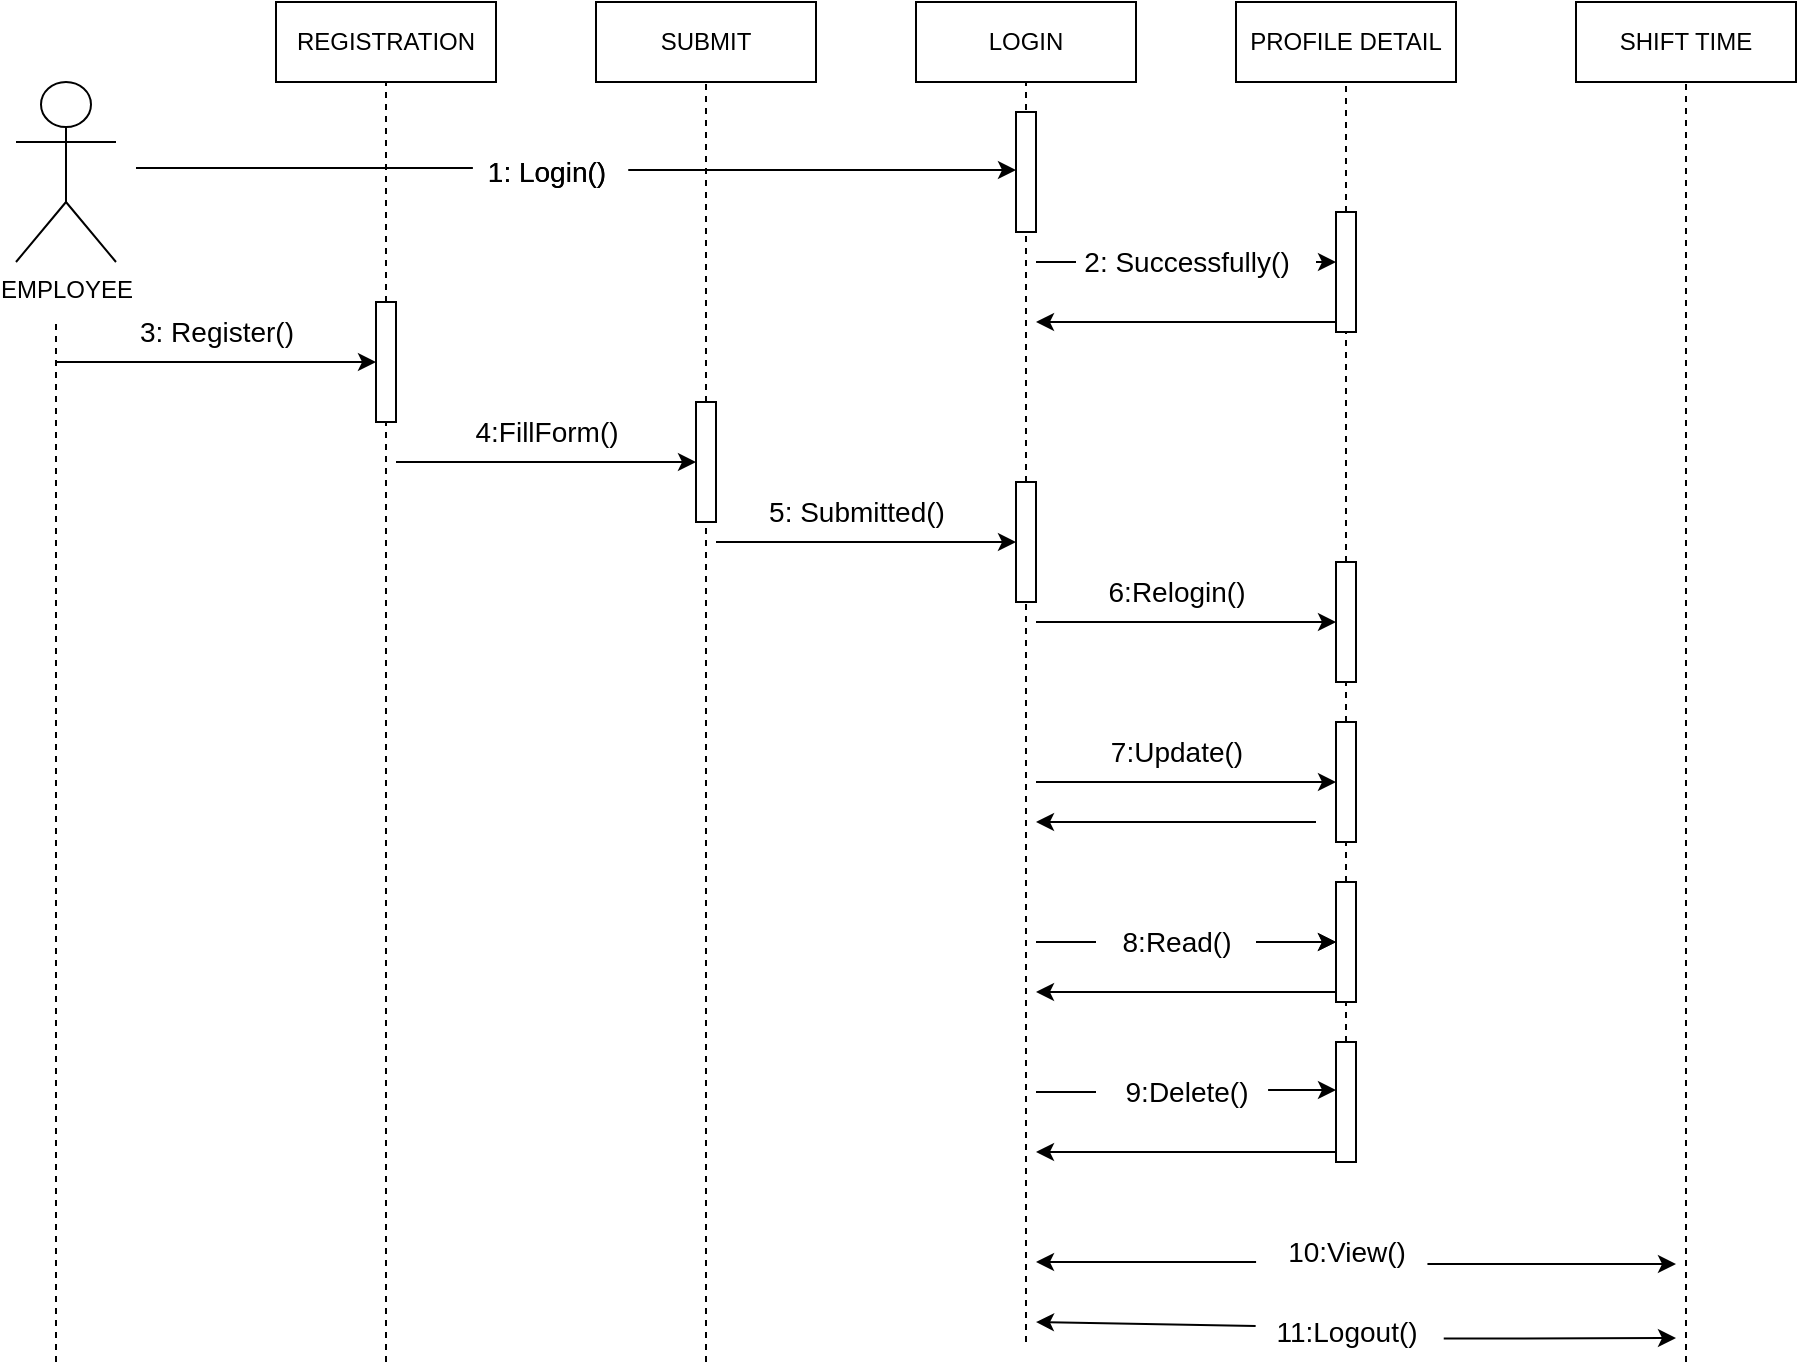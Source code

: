 <mxfile version="22.1.11" type="github">
  <diagram name="Page-1" id="2YBvvXClWsGukQMizWep">
    <mxGraphModel dx="1189" dy="676" grid="1" gridSize="10" guides="1" tooltips="1" connect="1" arrows="1" fold="1" page="1" pageScale="1" pageWidth="850" pageHeight="1100" background="#ffffff" math="0" shadow="0">
      <root>
        <mxCell id="0" />
        <mxCell id="1" parent="0" />
        <mxCell id="F2qK8FS3vx5LsXxP8EU_-2" value="EMPLOYEE" style="shape=umlActor;verticalLabelPosition=bottom;verticalAlign=top;html=1;outlineConnect=0;" vertex="1" parent="1">
          <mxGeometry x="60" y="120" width="50" height="90" as="geometry" />
        </mxCell>
        <mxCell id="F2qK8FS3vx5LsXxP8EU_-4" value="REGISTRATION" style="rounded=0;whiteSpace=wrap;html=1;" vertex="1" parent="1">
          <mxGeometry x="190" y="80" width="110" height="40" as="geometry" />
        </mxCell>
        <mxCell id="F2qK8FS3vx5LsXxP8EU_-5" value="SUBMIT" style="rounded=0;whiteSpace=wrap;html=1;" vertex="1" parent="1">
          <mxGeometry x="350" y="80" width="110" height="40" as="geometry" />
        </mxCell>
        <mxCell id="F2qK8FS3vx5LsXxP8EU_-6" value="" style="endArrow=none;html=1;rounded=0;entryX=0.043;entryY=0.433;entryDx=0;entryDy=0;entryPerimeter=0;" edge="1" parent="1" target="F2qK8FS3vx5LsXxP8EU_-7">
          <mxGeometry width="50" height="50" relative="1" as="geometry">
            <mxPoint x="120" y="163" as="sourcePoint" />
            <mxPoint x="290" y="160" as="targetPoint" />
          </mxGeometry>
        </mxCell>
        <mxCell id="F2qK8FS3vx5LsXxP8EU_-7" value="1: Login()" style="text;html=1;align=center;verticalAlign=middle;resizable=0;points=[];autosize=1;strokeColor=none;fillColor=none;fontSize=14;" vertex="1" parent="1">
          <mxGeometry x="285" y="150" width="80" height="30" as="geometry" />
        </mxCell>
        <mxCell id="F2qK8FS3vx5LsXxP8EU_-8" value="" style="endArrow=classic;html=1;rounded=0;exitX=1.014;exitY=0.467;exitDx=0;exitDy=0;exitPerimeter=0;" edge="1" parent="1" source="F2qK8FS3vx5LsXxP8EU_-7">
          <mxGeometry width="50" height="50" relative="1" as="geometry">
            <mxPoint x="400" y="200" as="sourcePoint" />
            <mxPoint x="560" y="164" as="targetPoint" />
          </mxGeometry>
        </mxCell>
        <mxCell id="F2qK8FS3vx5LsXxP8EU_-9" value="LOGIN" style="rounded=0;whiteSpace=wrap;html=1;" vertex="1" parent="1">
          <mxGeometry x="510" y="80" width="110" height="40" as="geometry" />
        </mxCell>
        <mxCell id="F2qK8FS3vx5LsXxP8EU_-14" value="" style="endArrow=none;dashed=1;html=1;rounded=0;entryX=0.5;entryY=1;entryDx=0;entryDy=0;" edge="1" parent="1" source="F2qK8FS3vx5LsXxP8EU_-37" target="F2qK8FS3vx5LsXxP8EU_-4">
          <mxGeometry width="50" height="50" relative="1" as="geometry">
            <mxPoint x="245" y="440" as="sourcePoint" />
            <mxPoint x="450" y="220" as="targetPoint" />
          </mxGeometry>
        </mxCell>
        <mxCell id="F2qK8FS3vx5LsXxP8EU_-15" value="" style="endArrow=none;dashed=1;html=1;rounded=0;" edge="1" parent="1">
          <mxGeometry width="50" height="50" relative="1" as="geometry">
            <mxPoint x="80" y="760" as="sourcePoint" />
            <mxPoint x="80" y="240" as="targetPoint" />
          </mxGeometry>
        </mxCell>
        <mxCell id="F2qK8FS3vx5LsXxP8EU_-16" value="" style="endArrow=none;dashed=1;html=1;rounded=0;entryX=0.5;entryY=1;entryDx=0;entryDy=0;" edge="1" parent="1" source="F2qK8FS3vx5LsXxP8EU_-35" target="F2qK8FS3vx5LsXxP8EU_-5">
          <mxGeometry width="50" height="50" relative="1" as="geometry">
            <mxPoint x="405" y="440" as="sourcePoint" />
            <mxPoint x="510" y="230" as="targetPoint" />
          </mxGeometry>
        </mxCell>
        <mxCell id="F2qK8FS3vx5LsXxP8EU_-17" value="" style="endArrow=none;dashed=1;html=1;rounded=0;entryX=0.5;entryY=1;entryDx=0;entryDy=0;" edge="1" parent="1" source="F2qK8FS3vx5LsXxP8EU_-33" target="F2qK8FS3vx5LsXxP8EU_-9">
          <mxGeometry width="50" height="50" relative="1" as="geometry">
            <mxPoint x="565" y="440" as="sourcePoint" />
            <mxPoint x="415" y="130" as="targetPoint" />
          </mxGeometry>
        </mxCell>
        <mxCell id="F2qK8FS3vx5LsXxP8EU_-18" value="" style="html=1;points=[[0,0,0,0,5],[0,1,0,0,-5],[1,0,0,0,5],[1,1,0,0,-5]];perimeter=orthogonalPerimeter;outlineConnect=0;targetShapes=umlLifeline;portConstraint=eastwest;newEdgeStyle={&quot;curved&quot;:0,&quot;rounded&quot;:0};" vertex="1" parent="1">
          <mxGeometry x="560" y="135" width="10" height="60" as="geometry" />
        </mxCell>
        <mxCell id="F2qK8FS3vx5LsXxP8EU_-19" value="1: Login()" style="text;html=1;align=center;verticalAlign=middle;resizable=0;points=[];autosize=1;strokeColor=none;fillColor=none;fontSize=14;" vertex="1" parent="1">
          <mxGeometry x="285" y="150" width="80" height="30" as="geometry" />
        </mxCell>
        <mxCell id="F2qK8FS3vx5LsXxP8EU_-20" value="2: Successfully()" style="text;html=1;align=center;verticalAlign=middle;resizable=0;points=[];autosize=1;strokeColor=none;fillColor=none;fontSize=14;" vertex="1" parent="1">
          <mxGeometry x="580" y="195" width="130" height="30" as="geometry" />
        </mxCell>
        <mxCell id="F2qK8FS3vx5LsXxP8EU_-21" value="PROFILE DETAIL" style="rounded=0;whiteSpace=wrap;html=1;" vertex="1" parent="1">
          <mxGeometry x="670" y="80" width="110" height="40" as="geometry" />
        </mxCell>
        <mxCell id="F2qK8FS3vx5LsXxP8EU_-22" value="SHIFT TIME" style="rounded=0;whiteSpace=wrap;html=1;" vertex="1" parent="1">
          <mxGeometry x="840" y="80" width="110" height="40" as="geometry" />
        </mxCell>
        <mxCell id="F2qK8FS3vx5LsXxP8EU_-23" value="" style="endArrow=none;dashed=1;html=1;rounded=0;entryX=0.5;entryY=1;entryDx=0;entryDy=0;" edge="1" parent="1" source="F2qK8FS3vx5LsXxP8EU_-25" target="F2qK8FS3vx5LsXxP8EU_-21">
          <mxGeometry width="50" height="50" relative="1" as="geometry">
            <mxPoint x="735" y="440" as="sourcePoint" />
            <mxPoint x="575" y="130" as="targetPoint" />
          </mxGeometry>
        </mxCell>
        <mxCell id="F2qK8FS3vx5LsXxP8EU_-24" value="" style="endArrow=none;dashed=1;html=1;rounded=0;entryX=0.5;entryY=1;entryDx=0;entryDy=0;" edge="1" parent="1" target="F2qK8FS3vx5LsXxP8EU_-22">
          <mxGeometry width="50" height="50" relative="1" as="geometry">
            <mxPoint x="895" y="760" as="sourcePoint" />
            <mxPoint x="745" y="130" as="targetPoint" />
          </mxGeometry>
        </mxCell>
        <mxCell id="F2qK8FS3vx5LsXxP8EU_-26" value="" style="endArrow=none;dashed=1;html=1;rounded=0;entryX=0.5;entryY=1;entryDx=0;entryDy=0;" edge="1" parent="1" source="F2qK8FS3vx5LsXxP8EU_-45" target="F2qK8FS3vx5LsXxP8EU_-25">
          <mxGeometry width="50" height="50" relative="1" as="geometry">
            <mxPoint x="725" y="630" as="sourcePoint" />
            <mxPoint x="735" y="120" as="targetPoint" />
          </mxGeometry>
        </mxCell>
        <mxCell id="F2qK8FS3vx5LsXxP8EU_-25" value="" style="html=1;points=[[0,0,0,0,5],[0,1,0,0,-5],[1,0,0,0,5],[1,1,0,0,-5]];perimeter=orthogonalPerimeter;outlineConnect=0;targetShapes=umlLifeline;portConstraint=eastwest;newEdgeStyle={&quot;curved&quot;:0,&quot;rounded&quot;:0};" vertex="1" parent="1">
          <mxGeometry x="720" y="185" width="10" height="60" as="geometry" />
        </mxCell>
        <mxCell id="F2qK8FS3vx5LsXxP8EU_-30" value="" style="endArrow=none;html=1;rounded=0;" edge="1" parent="1">
          <mxGeometry width="50" height="50" relative="1" as="geometry">
            <mxPoint x="570" y="210" as="sourcePoint" />
            <mxPoint x="590" y="210" as="targetPoint" />
          </mxGeometry>
        </mxCell>
        <mxCell id="F2qK8FS3vx5LsXxP8EU_-31" value="" style="endArrow=classic;html=1;rounded=0;exitX=0;exitY=1;exitDx=0;exitDy=-5;exitPerimeter=0;" edge="1" parent="1" source="F2qK8FS3vx5LsXxP8EU_-25">
          <mxGeometry width="50" height="50" relative="1" as="geometry">
            <mxPoint x="570" y="260" as="sourcePoint" />
            <mxPoint x="570" y="240" as="targetPoint" />
          </mxGeometry>
        </mxCell>
        <mxCell id="F2qK8FS3vx5LsXxP8EU_-32" value="" style="endArrow=classic;html=1;rounded=0;" edge="1" parent="1" source="F2qK8FS3vx5LsXxP8EU_-20" target="F2qK8FS3vx5LsXxP8EU_-25">
          <mxGeometry width="50" height="50" relative="1" as="geometry">
            <mxPoint x="570" y="260" as="sourcePoint" />
            <mxPoint x="660" y="280" as="targetPoint" />
          </mxGeometry>
        </mxCell>
        <mxCell id="F2qK8FS3vx5LsXxP8EU_-34" value="" style="endArrow=none;dashed=1;html=1;rounded=0;entryX=0.5;entryY=1;entryDx=0;entryDy=0;" edge="1" parent="1" target="F2qK8FS3vx5LsXxP8EU_-33">
          <mxGeometry width="50" height="50" relative="1" as="geometry">
            <mxPoint x="565" y="750" as="sourcePoint" />
            <mxPoint x="565" y="120" as="targetPoint" />
          </mxGeometry>
        </mxCell>
        <mxCell id="F2qK8FS3vx5LsXxP8EU_-33" value="" style="html=1;points=[[0,0,0,0,5],[0,1,0,0,-5],[1,0,0,0,5],[1,1,0,0,-5]];perimeter=orthogonalPerimeter;outlineConnect=0;targetShapes=umlLifeline;portConstraint=eastwest;newEdgeStyle={&quot;curved&quot;:0,&quot;rounded&quot;:0};" vertex="1" parent="1">
          <mxGeometry x="560" y="320" width="10" height="60" as="geometry" />
        </mxCell>
        <mxCell id="F2qK8FS3vx5LsXxP8EU_-36" value="" style="endArrow=none;dashed=1;html=1;rounded=0;entryX=0.5;entryY=1;entryDx=0;entryDy=0;" edge="1" parent="1" target="F2qK8FS3vx5LsXxP8EU_-35">
          <mxGeometry width="50" height="50" relative="1" as="geometry">
            <mxPoint x="405" y="760" as="sourcePoint" />
            <mxPoint x="405" y="120" as="targetPoint" />
          </mxGeometry>
        </mxCell>
        <mxCell id="F2qK8FS3vx5LsXxP8EU_-35" value="" style="html=1;points=[[0,0,0,0,5],[0,1,0,0,-5],[1,0,0,0,5],[1,1,0,0,-5]];perimeter=orthogonalPerimeter;outlineConnect=0;targetShapes=umlLifeline;portConstraint=eastwest;newEdgeStyle={&quot;curved&quot;:0,&quot;rounded&quot;:0};" vertex="1" parent="1">
          <mxGeometry x="400" y="280" width="10" height="60" as="geometry" />
        </mxCell>
        <mxCell id="F2qK8FS3vx5LsXxP8EU_-38" value="" style="endArrow=none;dashed=1;html=1;rounded=0;entryX=0.5;entryY=1;entryDx=0;entryDy=0;" edge="1" parent="1" target="F2qK8FS3vx5LsXxP8EU_-37">
          <mxGeometry width="50" height="50" relative="1" as="geometry">
            <mxPoint x="245" y="760" as="sourcePoint" />
            <mxPoint x="245" y="120" as="targetPoint" />
          </mxGeometry>
        </mxCell>
        <mxCell id="F2qK8FS3vx5LsXxP8EU_-37" value="" style="html=1;points=[[0,0,0,0,5],[0,1,0,0,-5],[1,0,0,0,5],[1,1,0,0,-5]];perimeter=orthogonalPerimeter;outlineConnect=0;targetShapes=umlLifeline;portConstraint=eastwest;newEdgeStyle={&quot;curved&quot;:0,&quot;rounded&quot;:0};" vertex="1" parent="1">
          <mxGeometry x="240" y="230" width="10" height="60" as="geometry" />
        </mxCell>
        <mxCell id="F2qK8FS3vx5LsXxP8EU_-39" value="" style="endArrow=classic;html=1;rounded=0;" edge="1" parent="1" target="F2qK8FS3vx5LsXxP8EU_-37">
          <mxGeometry width="50" height="50" relative="1" as="geometry">
            <mxPoint x="80" y="260" as="sourcePoint" />
            <mxPoint x="380" y="290" as="targetPoint" />
          </mxGeometry>
        </mxCell>
        <mxCell id="F2qK8FS3vx5LsXxP8EU_-40" value="3: Register()" style="text;html=1;align=center;verticalAlign=middle;resizable=0;points=[];autosize=1;strokeColor=none;fillColor=none;fontSize=14;" vertex="1" parent="1">
          <mxGeometry x="110" y="230" width="100" height="30" as="geometry" />
        </mxCell>
        <mxCell id="F2qK8FS3vx5LsXxP8EU_-41" value="" style="endArrow=classic;html=1;rounded=0;" edge="1" parent="1" target="F2qK8FS3vx5LsXxP8EU_-35">
          <mxGeometry width="50" height="50" relative="1" as="geometry">
            <mxPoint x="250" y="310" as="sourcePoint" />
            <mxPoint x="380" y="210" as="targetPoint" />
          </mxGeometry>
        </mxCell>
        <mxCell id="F2qK8FS3vx5LsXxP8EU_-42" value="4:FillForm()" style="text;html=1;align=center;verticalAlign=middle;resizable=0;points=[];autosize=1;strokeColor=none;fillColor=none;fontSize=14;" vertex="1" parent="1">
          <mxGeometry x="275" y="280" width="100" height="30" as="geometry" />
        </mxCell>
        <mxCell id="F2qK8FS3vx5LsXxP8EU_-43" value="" style="endArrow=classic;html=1;rounded=0;" edge="1" parent="1" target="F2qK8FS3vx5LsXxP8EU_-33">
          <mxGeometry width="50" height="50" relative="1" as="geometry">
            <mxPoint x="410" y="350" as="sourcePoint" />
            <mxPoint x="550" y="350" as="targetPoint" />
          </mxGeometry>
        </mxCell>
        <mxCell id="F2qK8FS3vx5LsXxP8EU_-44" value="5: Submitted()" style="text;html=1;align=center;verticalAlign=middle;resizable=0;points=[];autosize=1;strokeColor=none;fillColor=none;fontSize=14;" vertex="1" parent="1">
          <mxGeometry x="425" y="320" width="110" height="30" as="geometry" />
        </mxCell>
        <mxCell id="F2qK8FS3vx5LsXxP8EU_-46" value="" style="endArrow=none;dashed=1;html=1;rounded=0;entryX=0.5;entryY=1;entryDx=0;entryDy=0;" edge="1" parent="1" source="F2qK8FS3vx5LsXxP8EU_-49" target="F2qK8FS3vx5LsXxP8EU_-45">
          <mxGeometry width="50" height="50" relative="1" as="geometry">
            <mxPoint x="725" y="630" as="sourcePoint" />
            <mxPoint x="725" y="245" as="targetPoint" />
          </mxGeometry>
        </mxCell>
        <mxCell id="F2qK8FS3vx5LsXxP8EU_-45" value="" style="html=1;points=[[0,0,0,0,5],[0,1,0,0,-5],[1,0,0,0,5],[1,1,0,0,-5]];perimeter=orthogonalPerimeter;outlineConnect=0;targetShapes=umlLifeline;portConstraint=eastwest;newEdgeStyle={&quot;curved&quot;:0,&quot;rounded&quot;:0};" vertex="1" parent="1">
          <mxGeometry x="720" y="360" width="10" height="60" as="geometry" />
        </mxCell>
        <mxCell id="F2qK8FS3vx5LsXxP8EU_-47" value="" style="endArrow=classic;html=1;rounded=0;" edge="1" parent="1" target="F2qK8FS3vx5LsXxP8EU_-45">
          <mxGeometry width="50" height="50" relative="1" as="geometry">
            <mxPoint x="570" y="390" as="sourcePoint" />
            <mxPoint x="660" y="430" as="targetPoint" />
          </mxGeometry>
        </mxCell>
        <mxCell id="F2qK8FS3vx5LsXxP8EU_-48" value="6:Relogin()" style="text;html=1;align=center;verticalAlign=middle;resizable=0;points=[];autosize=1;strokeColor=none;fillColor=none;fontSize=14;" vertex="1" parent="1">
          <mxGeometry x="595" y="360" width="90" height="30" as="geometry" />
        </mxCell>
        <mxCell id="F2qK8FS3vx5LsXxP8EU_-50" value="" style="endArrow=none;dashed=1;html=1;rounded=0;entryX=0.5;entryY=1;entryDx=0;entryDy=0;" edge="1" parent="1" source="F2qK8FS3vx5LsXxP8EU_-56" target="F2qK8FS3vx5LsXxP8EU_-49">
          <mxGeometry width="50" height="50" relative="1" as="geometry">
            <mxPoint x="725" y="630" as="sourcePoint" />
            <mxPoint x="725" y="420" as="targetPoint" />
          </mxGeometry>
        </mxCell>
        <mxCell id="F2qK8FS3vx5LsXxP8EU_-49" value="" style="html=1;points=[[0,0,0,0,5],[0,1,0,0,-5],[1,0,0,0,5],[1,1,0,0,-5]];perimeter=orthogonalPerimeter;outlineConnect=0;targetShapes=umlLifeline;portConstraint=eastwest;newEdgeStyle={&quot;curved&quot;:0,&quot;rounded&quot;:0};" vertex="1" parent="1">
          <mxGeometry x="720" y="440" width="10" height="60" as="geometry" />
        </mxCell>
        <mxCell id="F2qK8FS3vx5LsXxP8EU_-51" value="" style="endArrow=classic;html=1;rounded=0;" edge="1" parent="1" target="F2qK8FS3vx5LsXxP8EU_-49">
          <mxGeometry width="50" height="50" relative="1" as="geometry">
            <mxPoint x="570" y="470" as="sourcePoint" />
            <mxPoint x="680" y="430" as="targetPoint" />
          </mxGeometry>
        </mxCell>
        <mxCell id="F2qK8FS3vx5LsXxP8EU_-52" value="7:Update()" style="text;html=1;align=center;verticalAlign=middle;resizable=0;points=[];autosize=1;strokeColor=none;fillColor=none;fontSize=14;" vertex="1" parent="1">
          <mxGeometry x="595" y="440" width="90" height="30" as="geometry" />
        </mxCell>
        <mxCell id="F2qK8FS3vx5LsXxP8EU_-53" value="" style="endArrow=classic;html=1;rounded=0;" edge="1" parent="1">
          <mxGeometry width="50" height="50" relative="1" as="geometry">
            <mxPoint x="710" y="490" as="sourcePoint" />
            <mxPoint x="570" y="490" as="targetPoint" />
          </mxGeometry>
        </mxCell>
        <mxCell id="F2qK8FS3vx5LsXxP8EU_-60" value="" style="edgeStyle=orthogonalEdgeStyle;rounded=0;orthogonalLoop=1;jettySize=auto;html=1;" edge="1" parent="1" source="F2qK8FS3vx5LsXxP8EU_-55" target="F2qK8FS3vx5LsXxP8EU_-56">
          <mxGeometry relative="1" as="geometry" />
        </mxCell>
        <mxCell id="F2qK8FS3vx5LsXxP8EU_-55" value="8:Read()" style="text;html=1;align=center;verticalAlign=middle;resizable=0;points=[];autosize=1;strokeColor=none;fillColor=none;fontSize=14;" vertex="1" parent="1">
          <mxGeometry x="600" y="535" width="80" height="30" as="geometry" />
        </mxCell>
        <mxCell id="F2qK8FS3vx5LsXxP8EU_-57" value="" style="endArrow=none;dashed=1;html=1;rounded=0;entryX=0.5;entryY=1;entryDx=0;entryDy=0;" edge="1" parent="1" source="F2qK8FS3vx5LsXxP8EU_-68" target="F2qK8FS3vx5LsXxP8EU_-56">
          <mxGeometry width="50" height="50" relative="1" as="geometry">
            <mxPoint x="725" y="630" as="sourcePoint" />
            <mxPoint x="725" y="500" as="targetPoint" />
          </mxGeometry>
        </mxCell>
        <mxCell id="F2qK8FS3vx5LsXxP8EU_-56" value="" style="html=1;points=[[0,0,0,0,5],[0,1,0,0,-5],[1,0,0,0,5],[1,1,0,0,-5]];perimeter=orthogonalPerimeter;outlineConnect=0;targetShapes=umlLifeline;portConstraint=eastwest;newEdgeStyle={&quot;curved&quot;:0,&quot;rounded&quot;:0};" vertex="1" parent="1">
          <mxGeometry x="720" y="520" width="10" height="60" as="geometry" />
        </mxCell>
        <mxCell id="F2qK8FS3vx5LsXxP8EU_-58" value="" style="endArrow=none;html=1;rounded=0;" edge="1" parent="1">
          <mxGeometry width="50" height="50" relative="1" as="geometry">
            <mxPoint x="570" y="550" as="sourcePoint" />
            <mxPoint x="600" y="550" as="targetPoint" />
          </mxGeometry>
        </mxCell>
        <mxCell id="F2qK8FS3vx5LsXxP8EU_-59" value="" style="endArrow=classic;html=1;rounded=0;" edge="1" parent="1" source="F2qK8FS3vx5LsXxP8EU_-55" target="F2qK8FS3vx5LsXxP8EU_-56">
          <mxGeometry width="50" height="50" relative="1" as="geometry">
            <mxPoint x="680" y="550" as="sourcePoint" />
            <mxPoint x="680" y="430" as="targetPoint" />
          </mxGeometry>
        </mxCell>
        <mxCell id="F2qK8FS3vx5LsXxP8EU_-61" value="" style="endArrow=classic;html=1;rounded=0;exitX=0;exitY=1;exitDx=0;exitDy=-5;exitPerimeter=0;" edge="1" parent="1" source="F2qK8FS3vx5LsXxP8EU_-56">
          <mxGeometry width="50" height="50" relative="1" as="geometry">
            <mxPoint x="630" y="480" as="sourcePoint" />
            <mxPoint x="570" y="575" as="targetPoint" />
          </mxGeometry>
        </mxCell>
        <mxCell id="F2qK8FS3vx5LsXxP8EU_-65" value="9:Delete()" style="text;html=1;align=center;verticalAlign=middle;resizable=0;points=[];autosize=1;strokeColor=none;fillColor=none;fontSize=14;" vertex="1" parent="1">
          <mxGeometry x="605" y="610" width="80" height="30" as="geometry" />
        </mxCell>
        <mxCell id="F2qK8FS3vx5LsXxP8EU_-67" value="" style="endArrow=classic;html=1;rounded=0;exitX=1.013;exitY=0.467;exitDx=0;exitDy=0;exitPerimeter=0;" edge="1" parent="1" source="F2qK8FS3vx5LsXxP8EU_-65" target="F2qK8FS3vx5LsXxP8EU_-68">
          <mxGeometry width="50" height="50" relative="1" as="geometry">
            <mxPoint x="680" y="620" as="sourcePoint" />
            <mxPoint x="720" y="620" as="targetPoint" />
          </mxGeometry>
        </mxCell>
        <mxCell id="F2qK8FS3vx5LsXxP8EU_-69" value="" style="endArrow=none;dashed=1;html=1;rounded=0;entryX=0.5;entryY=1;entryDx=0;entryDy=0;" edge="1" parent="1" target="F2qK8FS3vx5LsXxP8EU_-68">
          <mxGeometry width="50" height="50" relative="1" as="geometry">
            <mxPoint x="725" y="630" as="sourcePoint" />
            <mxPoint x="725" y="580" as="targetPoint" />
          </mxGeometry>
        </mxCell>
        <mxCell id="F2qK8FS3vx5LsXxP8EU_-68" value="" style="html=1;points=[[0,0,0,0,5],[0,1,0,0,-5],[1,0,0,0,5],[1,1,0,0,-5]];perimeter=orthogonalPerimeter;outlineConnect=0;targetShapes=umlLifeline;portConstraint=eastwest;newEdgeStyle={&quot;curved&quot;:0,&quot;rounded&quot;:0};" vertex="1" parent="1">
          <mxGeometry x="720" y="600" width="10" height="60" as="geometry" />
        </mxCell>
        <mxCell id="F2qK8FS3vx5LsXxP8EU_-71" value="" style="endArrow=none;html=1;rounded=0;" edge="1" parent="1">
          <mxGeometry width="50" height="50" relative="1" as="geometry">
            <mxPoint x="570" y="625" as="sourcePoint" />
            <mxPoint x="600" y="625" as="targetPoint" />
          </mxGeometry>
        </mxCell>
        <mxCell id="F2qK8FS3vx5LsXxP8EU_-72" value="" style="endArrow=classic;html=1;rounded=0;exitX=0;exitY=1;exitDx=0;exitDy=-5;exitPerimeter=0;" edge="1" parent="1" source="F2qK8FS3vx5LsXxP8EU_-68">
          <mxGeometry width="50" height="50" relative="1" as="geometry">
            <mxPoint x="620" y="640" as="sourcePoint" />
            <mxPoint x="570" y="655" as="targetPoint" />
          </mxGeometry>
        </mxCell>
        <mxCell id="F2qK8FS3vx5LsXxP8EU_-73" value="10:View()" style="text;html=1;align=center;verticalAlign=middle;resizable=0;points=[];autosize=1;strokeColor=none;fillColor=none;fontSize=14;" vertex="1" parent="1">
          <mxGeometry x="685" y="690" width="80" height="30" as="geometry" />
        </mxCell>
        <mxCell id="F2qK8FS3vx5LsXxP8EU_-74" value="" style="endArrow=classic;html=1;rounded=0;exitX=-0.062;exitY=0.667;exitDx=0;exitDy=0;exitPerimeter=0;" edge="1" parent="1" source="F2qK8FS3vx5LsXxP8EU_-73">
          <mxGeometry width="50" height="50" relative="1" as="geometry">
            <mxPoint x="620" y="730" as="sourcePoint" />
            <mxPoint x="570" y="710" as="targetPoint" />
          </mxGeometry>
        </mxCell>
        <mxCell id="F2qK8FS3vx5LsXxP8EU_-75" value="" style="endArrow=classic;html=1;rounded=0;exitX=1.009;exitY=0.702;exitDx=0;exitDy=0;exitPerimeter=0;" edge="1" parent="1" source="F2qK8FS3vx5LsXxP8EU_-73">
          <mxGeometry width="50" height="50" relative="1" as="geometry">
            <mxPoint x="620" y="730" as="sourcePoint" />
            <mxPoint x="890" y="711" as="targetPoint" />
          </mxGeometry>
        </mxCell>
        <mxCell id="F2qK8FS3vx5LsXxP8EU_-76" value="" style="endArrow=classic;html=1;rounded=0;exitX=-0.002;exitY=0.467;exitDx=0;exitDy=0;exitPerimeter=0;" edge="1" parent="1">
          <mxGeometry width="50" height="50" relative="1" as="geometry">
            <mxPoint x="679.82" y="742.01" as="sourcePoint" />
            <mxPoint x="570" y="740" as="targetPoint" />
          </mxGeometry>
        </mxCell>
        <mxCell id="F2qK8FS3vx5LsXxP8EU_-77" value="11:Logout()" style="text;html=1;align=center;verticalAlign=middle;resizable=0;points=[];autosize=1;strokeColor=none;fillColor=none;fontSize=14;" vertex="1" parent="1">
          <mxGeometry x="680" y="730" width="90" height="30" as="geometry" />
        </mxCell>
        <mxCell id="F2qK8FS3vx5LsXxP8EU_-78" value="" style="endArrow=classic;html=1;rounded=0;exitX=1.043;exitY=0.61;exitDx=0;exitDy=0;exitPerimeter=0;" edge="1" parent="1" source="F2qK8FS3vx5LsXxP8EU_-77">
          <mxGeometry width="50" height="50" relative="1" as="geometry">
            <mxPoint x="630" y="630" as="sourcePoint" />
            <mxPoint x="890" y="748" as="targetPoint" />
          </mxGeometry>
        </mxCell>
      </root>
    </mxGraphModel>
  </diagram>
</mxfile>
